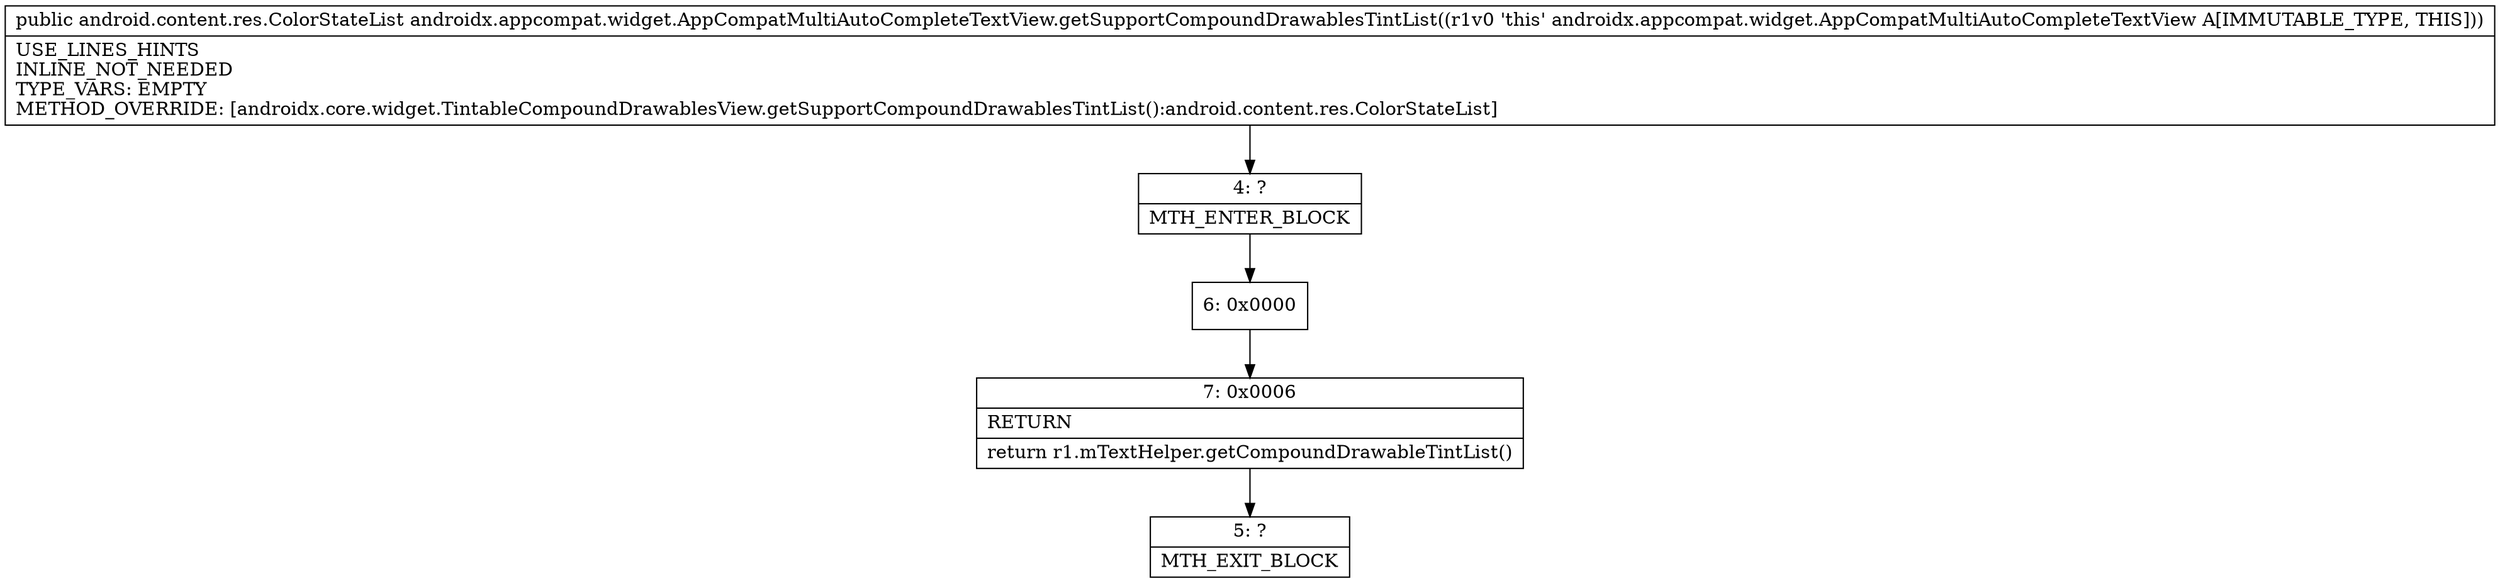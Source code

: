 digraph "CFG forandroidx.appcompat.widget.AppCompatMultiAutoCompleteTextView.getSupportCompoundDrawablesTintList()Landroid\/content\/res\/ColorStateList;" {
Node_4 [shape=record,label="{4\:\ ?|MTH_ENTER_BLOCK\l}"];
Node_6 [shape=record,label="{6\:\ 0x0000}"];
Node_7 [shape=record,label="{7\:\ 0x0006|RETURN\l|return r1.mTextHelper.getCompoundDrawableTintList()\l}"];
Node_5 [shape=record,label="{5\:\ ?|MTH_EXIT_BLOCK\l}"];
MethodNode[shape=record,label="{public android.content.res.ColorStateList androidx.appcompat.widget.AppCompatMultiAutoCompleteTextView.getSupportCompoundDrawablesTintList((r1v0 'this' androidx.appcompat.widget.AppCompatMultiAutoCompleteTextView A[IMMUTABLE_TYPE, THIS]))  | USE_LINES_HINTS\lINLINE_NOT_NEEDED\lTYPE_VARS: EMPTY\lMETHOD_OVERRIDE: [androidx.core.widget.TintableCompoundDrawablesView.getSupportCompoundDrawablesTintList():android.content.res.ColorStateList]\l}"];
MethodNode -> Node_4;Node_4 -> Node_6;
Node_6 -> Node_7;
Node_7 -> Node_5;
}

